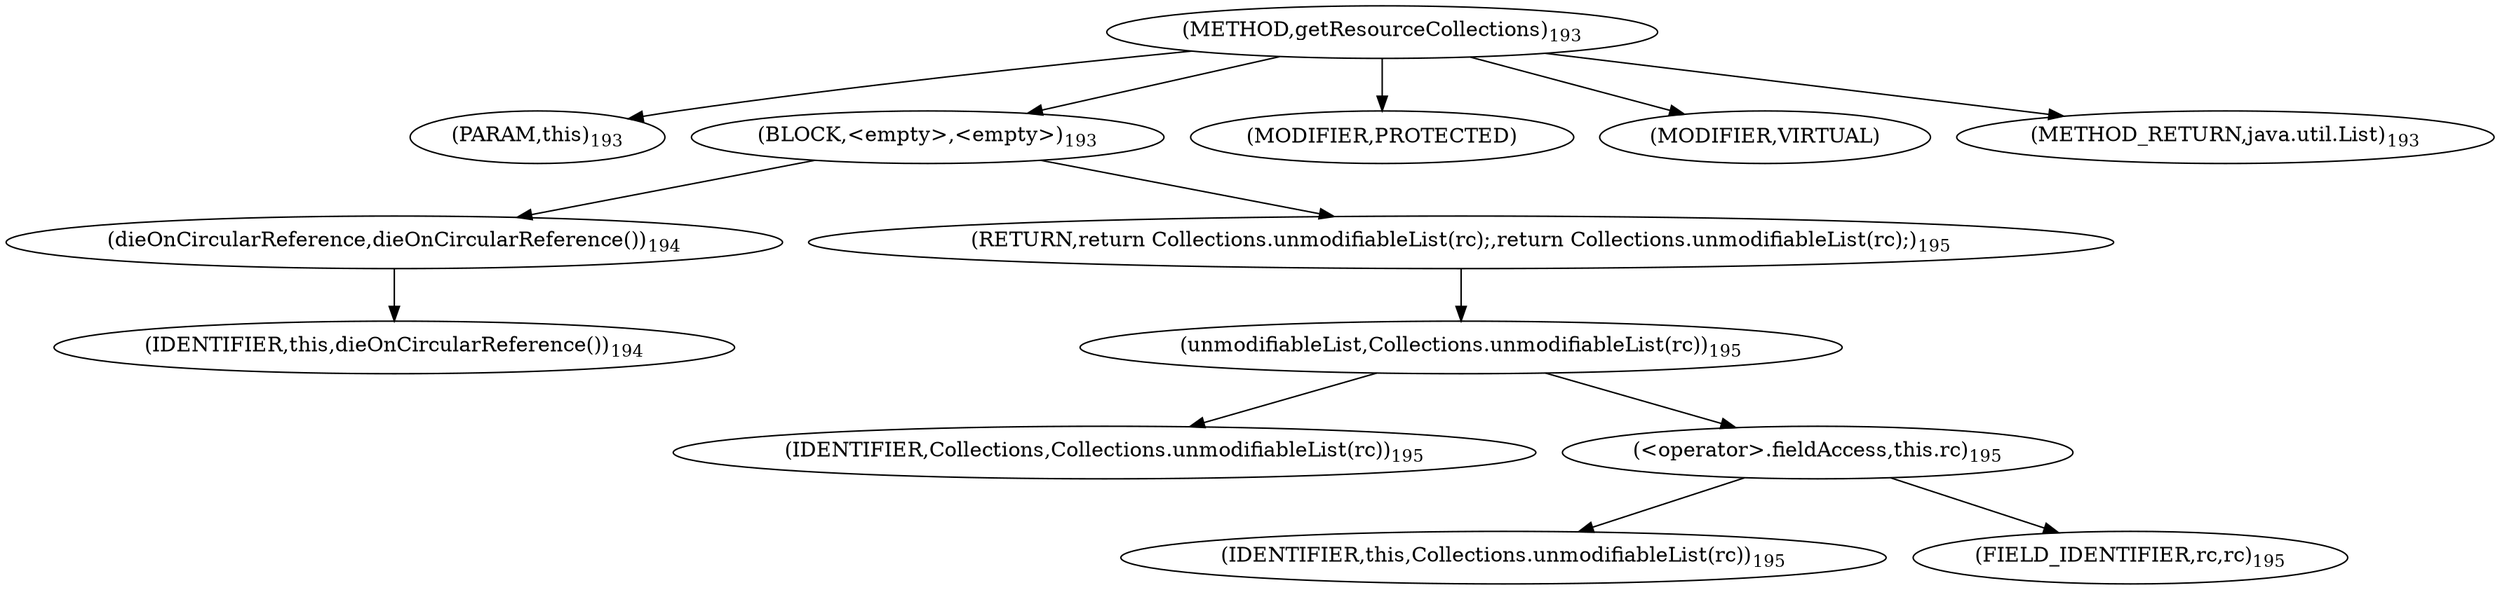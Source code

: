 digraph "getResourceCollections" {  
"344" [label = <(METHOD,getResourceCollections)<SUB>193</SUB>> ]
"39" [label = <(PARAM,this)<SUB>193</SUB>> ]
"345" [label = <(BLOCK,&lt;empty&gt;,&lt;empty&gt;)<SUB>193</SUB>> ]
"346" [label = <(dieOnCircularReference,dieOnCircularReference())<SUB>194</SUB>> ]
"38" [label = <(IDENTIFIER,this,dieOnCircularReference())<SUB>194</SUB>> ]
"347" [label = <(RETURN,return Collections.unmodifiableList(rc);,return Collections.unmodifiableList(rc);)<SUB>195</SUB>> ]
"348" [label = <(unmodifiableList,Collections.unmodifiableList(rc))<SUB>195</SUB>> ]
"349" [label = <(IDENTIFIER,Collections,Collections.unmodifiableList(rc))<SUB>195</SUB>> ]
"350" [label = <(&lt;operator&gt;.fieldAccess,this.rc)<SUB>195</SUB>> ]
"351" [label = <(IDENTIFIER,this,Collections.unmodifiableList(rc))<SUB>195</SUB>> ]
"352" [label = <(FIELD_IDENTIFIER,rc,rc)<SUB>195</SUB>> ]
"353" [label = <(MODIFIER,PROTECTED)> ]
"354" [label = <(MODIFIER,VIRTUAL)> ]
"355" [label = <(METHOD_RETURN,java.util.List)<SUB>193</SUB>> ]
  "344" -> "39" 
  "344" -> "345" 
  "344" -> "353" 
  "344" -> "354" 
  "344" -> "355" 
  "345" -> "346" 
  "345" -> "347" 
  "346" -> "38" 
  "347" -> "348" 
  "348" -> "349" 
  "348" -> "350" 
  "350" -> "351" 
  "350" -> "352" 
}

